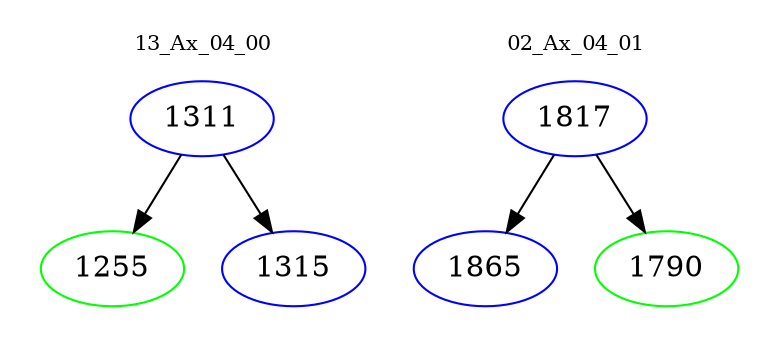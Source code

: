 digraph{
subgraph cluster_0 {
color = white
label = "13_Ax_04_00";
fontsize=10;
T0_1311 [label="1311", color="blue"]
T0_1311 -> T0_1255 [color="black"]
T0_1255 [label="1255", color="green"]
T0_1311 -> T0_1315 [color="black"]
T0_1315 [label="1315", color="blue"]
}
subgraph cluster_1 {
color = white
label = "02_Ax_04_01";
fontsize=10;
T1_1817 [label="1817", color="blue"]
T1_1817 -> T1_1865 [color="black"]
T1_1865 [label="1865", color="blue"]
T1_1817 -> T1_1790 [color="black"]
T1_1790 [label="1790", color="green"]
}
}
